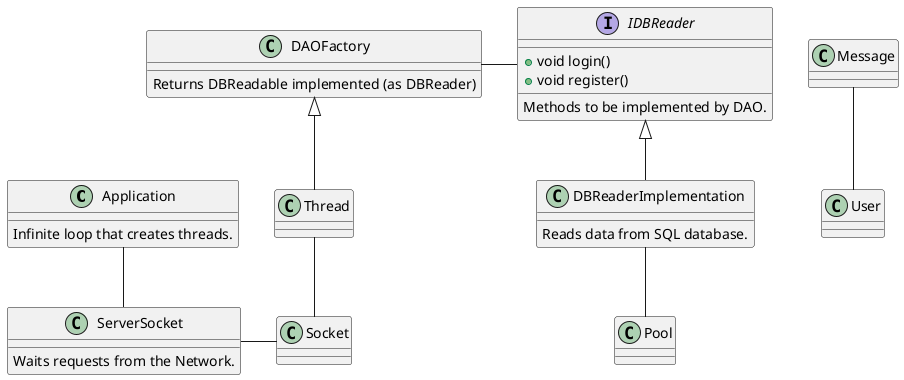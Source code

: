@startuml server

skinparam linetype ortho

class Application {
    __
    Infinite loop that creates threads.
}

class ServerSocket {
    __
    Waits requests from the Network.
}

class Socket {
    __
}

class Thread {
}

class DAOFactory {
    __
    Returns DBReadable implemented (as DBReader)
}

interface IDBReader {
    __
    +void login()
    +void register() 
    __
    Methods to be implemented by DAO.
} 

class DBReaderImplementation {
    __
    Reads data from SQL database.
}

class Pool {
}

Application -- ServerSocket
ServerSocket -right- Socket
Thread -- Socket

DAOFactory <|-- Thread
IDBReader -left- DAOFactory
IDBReader <|-- DBReaderImplementation
Pool -up- DBReaderImplementation

Message -- User


@enduml